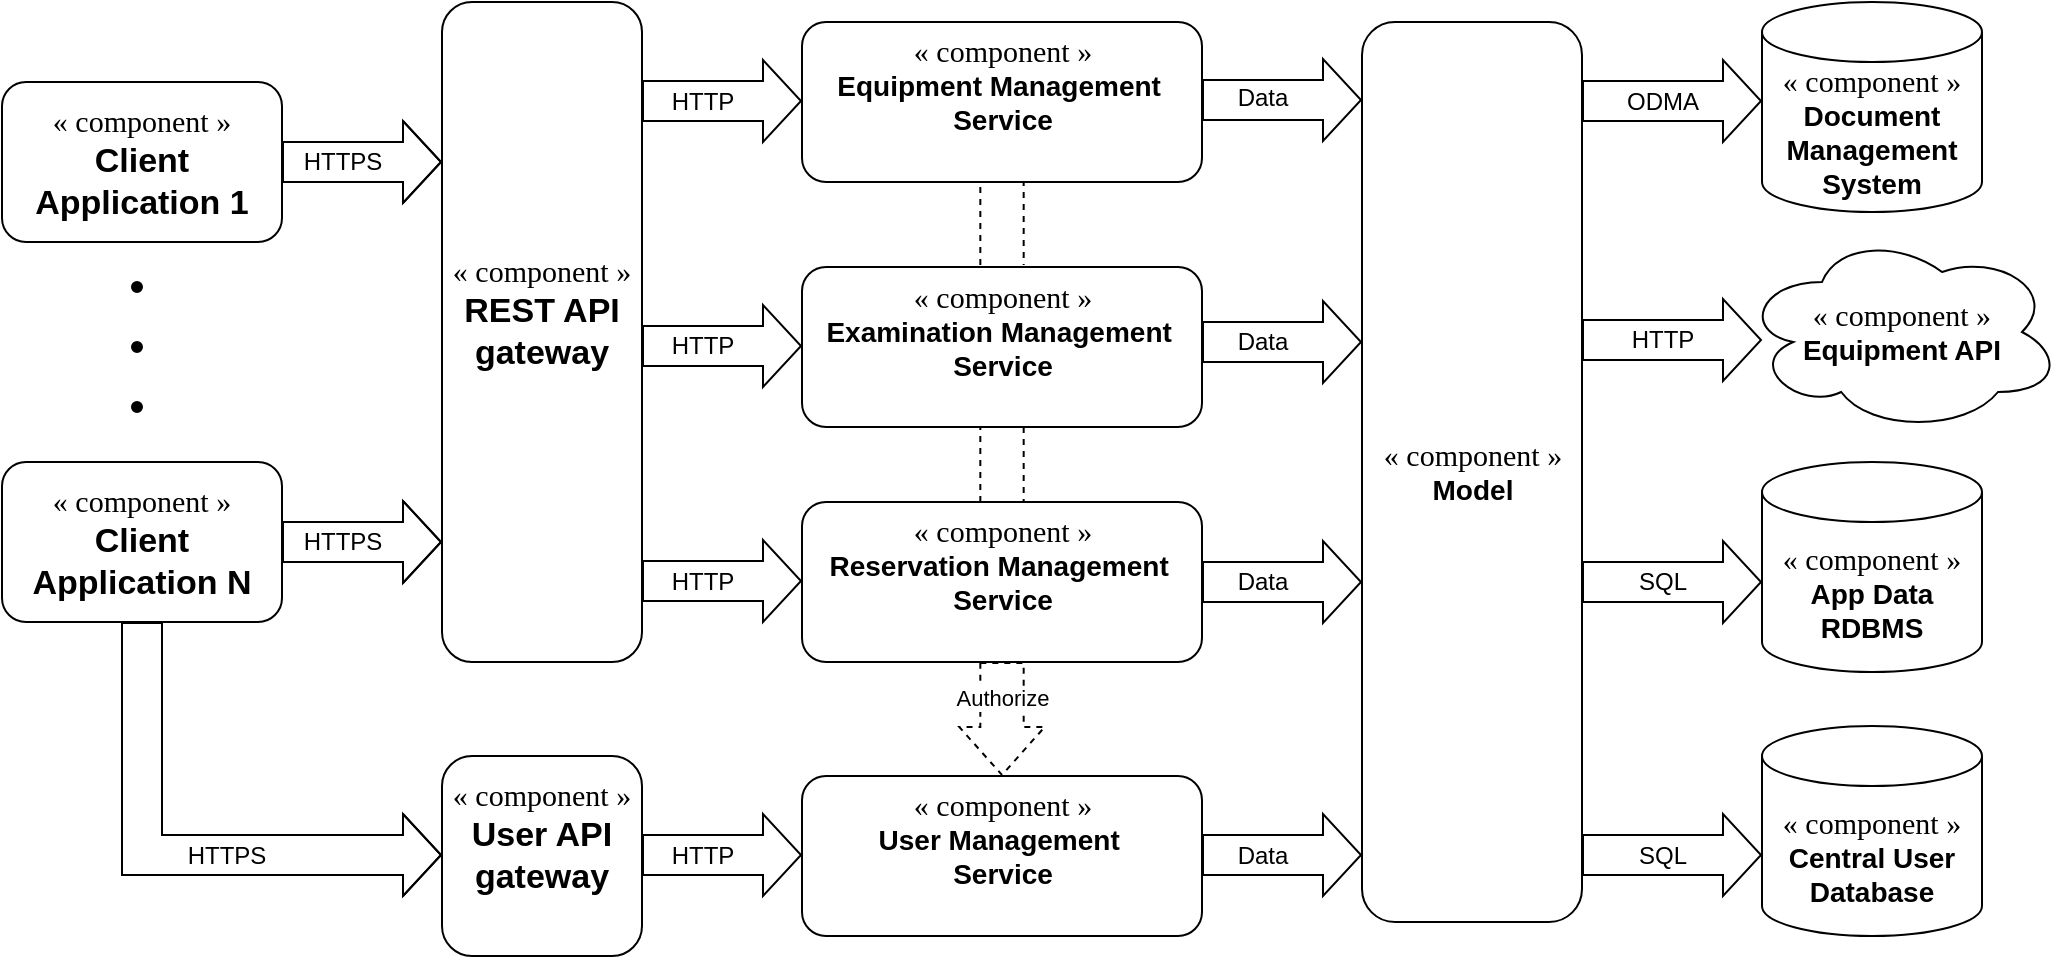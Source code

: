 <mxfile version="13.9.9" type="device"><diagram id="E6fE1Z5m_jugtNpHPAVi" name="Page-1"><mxGraphModel dx="1422" dy="794" grid="1" gridSize="10" guides="1" tooltips="1" connect="1" arrows="1" fold="1" page="1" pageScale="1" pageWidth="827" pageHeight="1169" math="0" shadow="0"><root><mxCell id="0"/><mxCell id="1" parent="0"/><mxCell id="DBr3uY2wU5K_tfGCfMpf-1" style="edgeStyle=orthogonalEdgeStyle;rounded=0;orthogonalLoop=1;jettySize=auto;html=1;fontSize=17;shape=flexArrow;targetPerimeterSpacing=0;width=20;endSize=6;exitX=1;exitY=0.5;exitDx=0;exitDy=0;entryX=0;entryY=0.5;entryDx=0;entryDy=0;" parent="1" source="DBr3uY2wU5K_tfGCfMpf-3" edge="1"><mxGeometry relative="1" as="geometry"><mxPoint x="240" y="99.96" as="sourcePoint"/><mxPoint x="260" y="100" as="targetPoint"/><Array as="points"><mxPoint x="210" y="100"/><mxPoint x="210" y="100"/></Array></mxGeometry></mxCell><mxCell id="DBr3uY2wU5K_tfGCfMpf-2" value="HTTPS" style="edgeLabel;html=1;align=center;verticalAlign=middle;resizable=0;points=[];fontSize=12;" parent="DBr3uY2wU5K_tfGCfMpf-1" vertex="1" connectable="0"><mxGeometry x="0.368" y="6" relative="1" as="geometry"><mxPoint x="-24.48" y="6" as="offset"/></mxGeometry></mxCell><mxCell id="DBr3uY2wU5K_tfGCfMpf-3" value="" style="rounded=1;whiteSpace=wrap;html=1;" parent="1" vertex="1"><mxGeometry x="40" y="60" width="140" height="80" as="geometry"/></mxCell><mxCell id="DBr3uY2wU5K_tfGCfMpf-4" value="&lt;font&gt;&lt;font style=&quot;font-size: 17px&quot;&gt;&lt;span style=&quot;font-family: &amp;#34;garamond&amp;#34; ; font-size: 15px&quot;&gt;«&amp;nbsp;&lt;/span&gt;&lt;font style=&quot;font-family: &amp;#34;garamond&amp;#34; ; font-size: 15px&quot;&gt;component&amp;nbsp;&lt;/font&gt;&lt;span style=&quot;font-family: &amp;#34;garamond&amp;#34; ; font-size: 15px&quot;&gt;»&lt;/span&gt;&lt;br&gt;&lt;b&gt;Client Application&amp;nbsp;&lt;/b&gt;&lt;/font&gt;&lt;b&gt;1&lt;/b&gt;&lt;br style=&quot;font-size: 17px&quot;&gt;&lt;/font&gt;" style="text;html=1;strokeColor=none;fillColor=none;align=center;verticalAlign=middle;whiteSpace=wrap;rounded=0;rotation=0;fontSize=17;" parent="1" vertex="1"><mxGeometry x="50" y="80" width="120" height="40" as="geometry"/></mxCell><mxCell id="DBr3uY2wU5K_tfGCfMpf-8" value="" style="rounded=1;whiteSpace=wrap;html=1;" parent="1" vertex="1"><mxGeometry x="260" y="20" width="100" height="330" as="geometry"/></mxCell><mxCell id="DBr3uY2wU5K_tfGCfMpf-9" value="&lt;font&gt;&lt;font style=&quot;font-size: 17px&quot;&gt;&lt;span style=&quot;font-family: &amp;#34;garamond&amp;#34; ; font-size: 15px&quot;&gt;«&amp;nbsp;&lt;/span&gt;&lt;font style=&quot;font-family: &amp;#34;garamond&amp;#34; ; font-size: 15px&quot;&gt;component&amp;nbsp;&lt;/font&gt;&lt;span style=&quot;font-family: &amp;#34;garamond&amp;#34; ; font-size: 15px&quot;&gt;»&lt;/span&gt;&lt;br&gt;&lt;b&gt;REST API gateway&lt;/b&gt;&lt;/font&gt;&lt;br style=&quot;font-size: 17px&quot;&gt;&lt;/font&gt;" style="text;html=1;strokeColor=none;fillColor=none;align=center;verticalAlign=middle;whiteSpace=wrap;rounded=0;rotation=0;fontSize=17;" parent="1" vertex="1"><mxGeometry x="260" y="155" width="100" height="40" as="geometry"/></mxCell><mxCell id="DBr3uY2wU5K_tfGCfMpf-15" style="edgeStyle=orthogonalEdgeStyle;rounded=0;orthogonalLoop=1;jettySize=auto;html=1;fontSize=17;shape=flexArrow;targetPerimeterSpacing=0;width=20;endSize=6;exitX=1;exitY=0.5;exitDx=0;exitDy=0;entryX=0;entryY=0.5;entryDx=0;entryDy=0;" parent="1" source="DBr3uY2wU5K_tfGCfMpf-17" edge="1"><mxGeometry relative="1" as="geometry"><mxPoint x="240" y="289.96" as="sourcePoint"/><mxPoint x="260" y="290" as="targetPoint"/><Array as="points"><mxPoint x="210" y="290"/><mxPoint x="210" y="290"/></Array></mxGeometry></mxCell><mxCell id="DBr3uY2wU5K_tfGCfMpf-16" value="HTTPS" style="edgeLabel;html=1;align=center;verticalAlign=middle;resizable=0;points=[];fontSize=12;" parent="DBr3uY2wU5K_tfGCfMpf-15" vertex="1" connectable="0"><mxGeometry x="0.368" y="6" relative="1" as="geometry"><mxPoint x="-24.48" y="6" as="offset"/></mxGeometry></mxCell><mxCell id="DBr3uY2wU5K_tfGCfMpf-17" value="" style="rounded=1;whiteSpace=wrap;html=1;" parent="1" vertex="1"><mxGeometry x="40" y="250" width="140" height="80" as="geometry"/></mxCell><mxCell id="DBr3uY2wU5K_tfGCfMpf-18" value="&lt;font&gt;&lt;font style=&quot;font-size: 17px&quot;&gt;&lt;span style=&quot;font-family: &amp;#34;garamond&amp;#34; ; font-size: 15px&quot;&gt;«&amp;nbsp;&lt;/span&gt;&lt;font style=&quot;font-family: &amp;#34;garamond&amp;#34; ; font-size: 15px&quot;&gt;component&amp;nbsp;&lt;/font&gt;&lt;span style=&quot;font-family: &amp;#34;garamond&amp;#34; ; font-size: 15px&quot;&gt;»&lt;/span&gt;&lt;br&gt;&lt;b&gt;Client Application&amp;nbsp;&lt;/b&gt;&lt;/font&gt;&lt;b&gt;N&lt;/b&gt;&lt;br style=&quot;font-size: 17px&quot;&gt;&lt;/font&gt;" style="text;html=1;strokeColor=none;fillColor=none;align=center;verticalAlign=middle;whiteSpace=wrap;rounded=0;rotation=0;fontSize=17;" parent="1" vertex="1"><mxGeometry x="50" y="270" width="120" height="40" as="geometry"/></mxCell><mxCell id="DBr3uY2wU5K_tfGCfMpf-24" value="" style="ellipse;html=1;aspect=fixed;labelBackgroundColor=#000000;fillColor=#000000;" parent="1" vertex="1"><mxGeometry x="105" y="220" width="5" height="5" as="geometry"/></mxCell><mxCell id="DBr3uY2wU5K_tfGCfMpf-28" value="" style="ellipse;html=1;aspect=fixed;labelBackgroundColor=#000000;fillColor=#000000;" parent="1" vertex="1"><mxGeometry x="105" y="190" width="5" height="5" as="geometry"/></mxCell><mxCell id="DBr3uY2wU5K_tfGCfMpf-29" value="" style="ellipse;html=1;aspect=fixed;labelBackgroundColor=#000000;fillColor=#000000;" parent="1" vertex="1"><mxGeometry x="105" y="160" width="5" height="5" as="geometry"/></mxCell><mxCell id="_10oNObDBICrMxKRUGkf-12" style="edgeStyle=orthogonalEdgeStyle;shape=flexArrow;rounded=0;orthogonalLoop=1;jettySize=auto;html=1;exitX=0.5;exitY=1;exitDx=0;exitDy=0;entryX=0.5;entryY=0;entryDx=0;entryDy=0;dashed=1;width=21.667;endSize=7.667;" edge="1" parent="1" source="DBr3uY2wU5K_tfGCfMpf-30" target="DBr3uY2wU5K_tfGCfMpf-54"><mxGeometry relative="1" as="geometry"><mxPoint x="540" y="367" as="sourcePoint"/></mxGeometry></mxCell><mxCell id="_10oNObDBICrMxKRUGkf-13" value="Authorize" style="edgeLabel;html=1;align=center;verticalAlign=middle;resizable=0;points=[];" vertex="1" connectable="0" parent="_10oNObDBICrMxKRUGkf-12"><mxGeometry x="-0.189" y="-3" relative="1" as="geometry"><mxPoint x="3" y="-5" as="offset"/></mxGeometry></mxCell><mxCell id="DBr3uY2wU5K_tfGCfMpf-30" value="&lt;font face=&quot;Garamond&quot;&gt;&lt;font style=&quot;font-size: 15px&quot;&gt;« &lt;font style=&quot;font-size: 15px&quot;&gt;component &lt;/font&gt;»&lt;/font&gt;&lt;br&gt;&lt;/font&gt;&lt;b style=&quot;font-size: 14px&quot;&gt;&lt;span&gt;Reservation Management&amp;nbsp;&lt;/span&gt;&lt;br&gt;&lt;span&gt;Service&lt;/span&gt;&lt;br&gt;&lt;br&gt;&lt;/b&gt;" style="html=1;dropTarget=0;fontSize=12;rounded=1;" parent="1" vertex="1"><mxGeometry x="440" y="270" width="200" height="80" as="geometry"/></mxCell><mxCell id="_10oNObDBICrMxKRUGkf-17" style="edgeStyle=orthogonalEdgeStyle;shape=link;rounded=0;orthogonalLoop=1;jettySize=auto;html=1;exitX=0.5;exitY=1;exitDx=0;exitDy=0;entryX=0.5;entryY=0;entryDx=0;entryDy=0;dashed=1;width=21.667;" edge="1" parent="1"><mxGeometry relative="1" as="geometry"><mxPoint x="540" y="109" as="sourcePoint"/><mxPoint x="540" y="151.5" as="targetPoint"/></mxGeometry></mxCell><mxCell id="DBr3uY2wU5K_tfGCfMpf-35" value="&lt;font face=&quot;Garamond&quot;&gt;&lt;font style=&quot;font-size: 15px&quot;&gt;« &lt;font style=&quot;font-size: 15px&quot;&gt;component &lt;/font&gt;»&lt;/font&gt;&lt;br&gt;&lt;/font&gt;&lt;b style=&quot;font-size: 14px&quot;&gt;&lt;span&gt;Equipment Management&amp;nbsp;&lt;/span&gt;&lt;br&gt;&lt;span&gt;Service&lt;/span&gt;&lt;br&gt;&lt;br&gt;&lt;/b&gt;" style="html=1;dropTarget=0;fontSize=12;rounded=1;" parent="1" vertex="1"><mxGeometry x="440" y="30" width="200" height="80" as="geometry"/></mxCell><mxCell id="DBr3uY2wU5K_tfGCfMpf-38" style="edgeStyle=orthogonalEdgeStyle;rounded=0;orthogonalLoop=1;jettySize=auto;html=1;fontSize=17;shape=flexArrow;targetPerimeterSpacing=0;width=20;endSize=6;exitX=1;exitY=0.5;exitDx=0;exitDy=0;entryX=0;entryY=0.5;entryDx=0;entryDy=0;" parent="1" edge="1"><mxGeometry relative="1" as="geometry"><mxPoint x="360" y="309.5" as="sourcePoint"/><mxPoint x="440" y="309.5" as="targetPoint"/><Array as="points"><mxPoint x="440" y="309.5"/></Array></mxGeometry></mxCell><mxCell id="DBr3uY2wU5K_tfGCfMpf-39" value="HTTP" style="edgeLabel;html=1;align=center;verticalAlign=middle;resizable=0;points=[];fontSize=12;" parent="DBr3uY2wU5K_tfGCfMpf-38" vertex="1" connectable="0"><mxGeometry x="0.368" y="6" relative="1" as="geometry"><mxPoint x="-24.48" y="6" as="offset"/></mxGeometry></mxCell><mxCell id="DBr3uY2wU5K_tfGCfMpf-40" style="edgeStyle=orthogonalEdgeStyle;rounded=0;orthogonalLoop=1;jettySize=auto;html=1;fontSize=17;shape=flexArrow;targetPerimeterSpacing=0;width=20;endSize=6;exitX=1;exitY=0.5;exitDx=0;exitDy=0;entryX=0;entryY=0.5;entryDx=0;entryDy=0;" parent="1" edge="1"><mxGeometry relative="1" as="geometry"><mxPoint x="360" y="69.5" as="sourcePoint"/><mxPoint x="440" y="69.5" as="targetPoint"/><Array as="points"><mxPoint x="440" y="69.5"/></Array></mxGeometry></mxCell><mxCell id="DBr3uY2wU5K_tfGCfMpf-41" value="HTTP" style="edgeLabel;html=1;align=center;verticalAlign=middle;resizable=0;points=[];fontSize=12;" parent="DBr3uY2wU5K_tfGCfMpf-40" vertex="1" connectable="0"><mxGeometry x="0.368" y="6" relative="1" as="geometry"><mxPoint x="-24.48" y="6" as="offset"/></mxGeometry></mxCell><mxCell id="DBr3uY2wU5K_tfGCfMpf-42" style="edgeStyle=orthogonalEdgeStyle;rounded=0;orthogonalLoop=1;jettySize=auto;html=1;fontSize=17;shape=flexArrow;targetPerimeterSpacing=0;width=20;endSize=6;exitX=1;exitY=0.5;exitDx=0;exitDy=0;entryX=0;entryY=0.5;entryDx=0;entryDy=0;" parent="1" edge="1"><mxGeometry relative="1" as="geometry"><mxPoint x="360" y="192" as="sourcePoint"/><mxPoint x="440" y="192" as="targetPoint"/><Array as="points"><mxPoint x="440" y="192"/></Array></mxGeometry></mxCell><mxCell id="DBr3uY2wU5K_tfGCfMpf-43" value="HTTP" style="edgeLabel;html=1;align=center;verticalAlign=middle;resizable=0;points=[];fontSize=12;" parent="DBr3uY2wU5K_tfGCfMpf-42" vertex="1" connectable="0"><mxGeometry x="0.368" y="6" relative="1" as="geometry"><mxPoint x="-24.48" y="6" as="offset"/></mxGeometry></mxCell><mxCell id="_10oNObDBICrMxKRUGkf-20" style="edgeStyle=orthogonalEdgeStyle;shape=link;rounded=0;orthogonalLoop=1;jettySize=auto;html=1;exitX=0.5;exitY=1;exitDx=0;exitDy=0;entryX=0.5;entryY=0;entryDx=0;entryDy=0;dashed=1;width=21.667;" edge="1" parent="1" source="DBr3uY2wU5K_tfGCfMpf-44" target="DBr3uY2wU5K_tfGCfMpf-30"><mxGeometry relative="1" as="geometry"/></mxCell><mxCell id="DBr3uY2wU5K_tfGCfMpf-44" value="&lt;font face=&quot;Garamond&quot;&gt;&lt;font style=&quot;font-size: 15px&quot;&gt;« &lt;font style=&quot;font-size: 15px&quot;&gt;component &lt;/font&gt;»&lt;/font&gt;&lt;br&gt;&lt;/font&gt;&lt;b style=&quot;font-size: 14px&quot;&gt;&lt;span&gt;Examination Management&amp;nbsp;&lt;/span&gt;&lt;br&gt;&lt;span&gt;Service&lt;/span&gt;&lt;br&gt;&lt;br&gt;&lt;/b&gt;" style="html=1;dropTarget=0;fontSize=12;rounded=1;" parent="1" vertex="1"><mxGeometry x="440" y="152.5" width="200" height="80" as="geometry"/></mxCell><mxCell id="DBr3uY2wU5K_tfGCfMpf-45" value="" style="rounded=1;whiteSpace=wrap;html=1;" parent="1" vertex="1"><mxGeometry x="260" y="397" width="100" height="100" as="geometry"/></mxCell><mxCell id="DBr3uY2wU5K_tfGCfMpf-47" value="&lt;font&gt;&lt;font style=&quot;font-size: 17px&quot;&gt;&lt;span style=&quot;font-family: &amp;#34;garamond&amp;#34; ; font-size: 15px&quot;&gt;«&amp;nbsp;&lt;/span&gt;&lt;font style=&quot;font-family: &amp;#34;garamond&amp;#34; ; font-size: 15px&quot;&gt;component&amp;nbsp;&lt;/font&gt;&lt;span style=&quot;font-family: &amp;#34;garamond&amp;#34; ; font-size: 15px&quot;&gt;»&lt;/span&gt;&lt;br&gt;&lt;b&gt;User API gateway&lt;/b&gt;&lt;/font&gt;&lt;br style=&quot;font-size: 17px&quot;&gt;&lt;/font&gt;" style="text;html=1;strokeColor=none;fillColor=none;align=center;verticalAlign=middle;whiteSpace=wrap;rounded=0;rotation=0;fontSize=17;" parent="1" vertex="1"><mxGeometry x="260" y="417" width="100" height="40" as="geometry"/></mxCell><mxCell id="DBr3uY2wU5K_tfGCfMpf-54" value="&lt;font face=&quot;Garamond&quot;&gt;&lt;font style=&quot;font-size: 15px&quot;&gt;« &lt;font style=&quot;font-size: 15px&quot;&gt;component &lt;/font&gt;»&lt;/font&gt;&lt;br&gt;&lt;/font&gt;&lt;b style=&quot;font-size: 14px&quot;&gt;&lt;span&gt;User Management&amp;nbsp;&lt;/span&gt;&lt;br&gt;&lt;span&gt;Service&lt;/span&gt;&lt;br&gt;&lt;br&gt;&lt;/b&gt;" style="html=1;dropTarget=0;fontSize=12;rounded=1;" parent="1" vertex="1"><mxGeometry x="440" y="407" width="200" height="80" as="geometry"/></mxCell><mxCell id="DBr3uY2wU5K_tfGCfMpf-55" style="edgeStyle=orthogonalEdgeStyle;rounded=0;orthogonalLoop=1;jettySize=auto;html=1;fontSize=17;shape=flexArrow;targetPerimeterSpacing=0;width=20;endSize=6;exitX=1;exitY=0.5;exitDx=0;exitDy=0;entryX=0;entryY=0.5;entryDx=0;entryDy=0;" parent="1" edge="1"><mxGeometry relative="1" as="geometry"><mxPoint x="360" y="446.5" as="sourcePoint"/><mxPoint x="440" y="446.5" as="targetPoint"/><Array as="points"><mxPoint x="440" y="446.5"/></Array></mxGeometry></mxCell><mxCell id="DBr3uY2wU5K_tfGCfMpf-56" value="HTTP" style="edgeLabel;html=1;align=center;verticalAlign=middle;resizable=0;points=[];fontSize=12;" parent="DBr3uY2wU5K_tfGCfMpf-55" vertex="1" connectable="0"><mxGeometry x="0.368" y="6" relative="1" as="geometry"><mxPoint x="-24.48" y="6" as="offset"/></mxGeometry></mxCell><mxCell id="DBr3uY2wU5K_tfGCfMpf-57" value="&lt;font face=&quot;Garamond&quot;&gt;&lt;font style=&quot;font-size: 15px&quot;&gt;«&amp;nbsp;component&amp;nbsp;»&lt;/font&gt;&lt;br&gt;&lt;/font&gt;&lt;b style=&quot;font-size: 14px&quot;&gt;Model&lt;br&gt;&lt;/b&gt;" style="html=1;dropTarget=0;fontSize=12;rounded=1;" parent="1" vertex="1"><mxGeometry x="720" y="30" width="110" height="450" as="geometry"/></mxCell><mxCell id="DBr3uY2wU5K_tfGCfMpf-58" style="edgeStyle=orthogonalEdgeStyle;rounded=0;orthogonalLoop=1;jettySize=auto;html=1;fontSize=17;shape=flexArrow;targetPerimeterSpacing=0;width=20;endSize=6;exitX=1;exitY=0.5;exitDx=0;exitDy=0;entryX=0;entryY=0.5;entryDx=0;entryDy=0;" parent="1" edge="1"><mxGeometry relative="1" as="geometry"><mxPoint x="640" y="69" as="sourcePoint"/><mxPoint x="720" y="69" as="targetPoint"/><Array as="points"><mxPoint x="720" y="69"/></Array></mxGeometry></mxCell><mxCell id="DBr3uY2wU5K_tfGCfMpf-59" value="Data" style="edgeLabel;html=1;align=center;verticalAlign=middle;resizable=0;points=[];fontSize=12;" parent="DBr3uY2wU5K_tfGCfMpf-58" vertex="1" connectable="0"><mxGeometry x="0.368" y="6" relative="1" as="geometry"><mxPoint x="-24.48" y="5" as="offset"/></mxGeometry></mxCell><mxCell id="DBr3uY2wU5K_tfGCfMpf-60" style="edgeStyle=orthogonalEdgeStyle;rounded=0;orthogonalLoop=1;jettySize=auto;html=1;fontSize=17;shape=flexArrow;targetPerimeterSpacing=0;width=20;endSize=6;exitX=1;exitY=0.5;exitDx=0;exitDy=0;entryX=0;entryY=0.5;entryDx=0;entryDy=0;" parent="1" edge="1"><mxGeometry relative="1" as="geometry"><mxPoint x="640" y="190" as="sourcePoint"/><mxPoint x="720" y="190" as="targetPoint"/><Array as="points"><mxPoint x="720" y="190"/></Array></mxGeometry></mxCell><mxCell id="DBr3uY2wU5K_tfGCfMpf-61" value="Data" style="edgeLabel;html=1;align=center;verticalAlign=middle;resizable=0;points=[];fontSize=12;" parent="DBr3uY2wU5K_tfGCfMpf-60" vertex="1" connectable="0"><mxGeometry x="0.368" y="6" relative="1" as="geometry"><mxPoint x="-24.48" y="6" as="offset"/></mxGeometry></mxCell><mxCell id="DBr3uY2wU5K_tfGCfMpf-62" value="&lt;font face=&quot;Garamond&quot;&gt;&lt;font style=&quot;font-size: 15px&quot;&gt;«&amp;nbsp;component&amp;nbsp;»&lt;/font&gt;&lt;br&gt;&lt;/font&gt;&lt;b style=&quot;font-size: 14px&quot;&gt;Document Management System&lt;/b&gt;" style="shape=cylinder3;whiteSpace=wrap;html=1;boundedLbl=1;backgroundOutline=1;size=15;fontSize=12;" parent="1" vertex="1"><mxGeometry x="920" y="20" width="110" height="105" as="geometry"/></mxCell><mxCell id="DBr3uY2wU5K_tfGCfMpf-68" value="&lt;font face=&quot;Garamond&quot;&gt;&lt;font style=&quot;font-size: 15px&quot;&gt;«&amp;nbsp;component&amp;nbsp;»&lt;/font&gt;&lt;br&gt;&lt;/font&gt;&lt;b style=&quot;font-size: 14px&quot;&gt;Equipment API&lt;/b&gt;" style="ellipse;shape=cloud;whiteSpace=wrap;html=1;" parent="1" vertex="1"><mxGeometry x="910" y="135" width="160" height="100" as="geometry"/></mxCell><mxCell id="DBr3uY2wU5K_tfGCfMpf-69" value="&lt;font face=&quot;Garamond&quot;&gt;&lt;font style=&quot;font-size: 15px&quot;&gt;«&amp;nbsp;component&amp;nbsp;»&lt;/font&gt;&lt;br&gt;&lt;/font&gt;&lt;b style=&quot;font-size: 14px&quot;&gt;App Data RDBMS&lt;/b&gt;" style="shape=cylinder3;whiteSpace=wrap;html=1;boundedLbl=1;backgroundOutline=1;size=15;fontSize=12;" parent="1" vertex="1"><mxGeometry x="920" y="250" width="110" height="105" as="geometry"/></mxCell><mxCell id="DBr3uY2wU5K_tfGCfMpf-70" value="&lt;font face=&quot;Garamond&quot;&gt;&lt;font style=&quot;font-size: 15px&quot;&gt;«&amp;nbsp;component&amp;nbsp;»&lt;/font&gt;&lt;br&gt;&lt;/font&gt;&lt;b style=&quot;font-size: 14px&quot;&gt;Central User Database&lt;/b&gt;" style="shape=cylinder3;whiteSpace=wrap;html=1;boundedLbl=1;backgroundOutline=1;size=15;fontSize=12;" parent="1" vertex="1"><mxGeometry x="920" y="382" width="110" height="105" as="geometry"/></mxCell><mxCell id="DBr3uY2wU5K_tfGCfMpf-72" style="edgeStyle=orthogonalEdgeStyle;rounded=0;orthogonalLoop=1;jettySize=auto;html=1;fontSize=17;shape=flexArrow;targetPerimeterSpacing=0;width=20;endSize=6;exitX=1;exitY=0.5;exitDx=0;exitDy=0;entryX=0;entryY=0.5;entryDx=0;entryDy=0;" parent="1" edge="1"><mxGeometry relative="1" as="geometry"><mxPoint x="640" y="446.5" as="sourcePoint"/><mxPoint x="720" y="446.5" as="targetPoint"/><Array as="points"><mxPoint x="720" y="446.5"/></Array></mxGeometry></mxCell><mxCell id="DBr3uY2wU5K_tfGCfMpf-73" value="Data" style="edgeLabel;html=1;align=center;verticalAlign=middle;resizable=0;points=[];fontSize=12;" parent="DBr3uY2wU5K_tfGCfMpf-72" vertex="1" connectable="0"><mxGeometry x="0.368" y="6" relative="1" as="geometry"><mxPoint x="-24.48" y="6" as="offset"/></mxGeometry></mxCell><mxCell id="DBr3uY2wU5K_tfGCfMpf-88" style="edgeStyle=orthogonalEdgeStyle;rounded=0;orthogonalLoop=1;jettySize=auto;html=1;fontSize=17;shape=flexArrow;targetPerimeterSpacing=0;width=20;endSize=6;entryX=0;entryY=0.5;entryDx=0;entryDy=0;" parent="1" edge="1"><mxGeometry relative="1" as="geometry"><mxPoint x="830" y="310" as="sourcePoint"/><mxPoint x="920" y="310" as="targetPoint"/><Array as="points"/></mxGeometry></mxCell><mxCell id="DBr3uY2wU5K_tfGCfMpf-89" value="SQL" style="edgeLabel;html=1;align=center;verticalAlign=middle;resizable=0;points=[];fontSize=12;" parent="DBr3uY2wU5K_tfGCfMpf-88" vertex="1" connectable="0"><mxGeometry x="0.368" y="6" relative="1" as="geometry"><mxPoint x="-22" y="6" as="offset"/></mxGeometry></mxCell><mxCell id="_10oNObDBICrMxKRUGkf-21" style="edgeStyle=orthogonalEdgeStyle;rounded=0;orthogonalLoop=1;jettySize=auto;html=1;fontSize=17;shape=flexArrow;targetPerimeterSpacing=0;width=20;endSize=6;exitX=0.5;exitY=1;exitDx=0;exitDy=0;entryX=0;entryY=0.5;entryDx=0;entryDy=0;" edge="1" parent="1" source="DBr3uY2wU5K_tfGCfMpf-17"><mxGeometry relative="1" as="geometry"><mxPoint x="180" y="446.5" as="sourcePoint"/><mxPoint x="260" y="446.5" as="targetPoint"/><Array as="points"><mxPoint x="110" y="447"/></Array></mxGeometry></mxCell><mxCell id="_10oNObDBICrMxKRUGkf-22" value="HTTPS" style="edgeLabel;html=1;align=center;verticalAlign=middle;resizable=0;points=[];fontSize=12;" vertex="1" connectable="0" parent="_10oNObDBICrMxKRUGkf-21"><mxGeometry x="0.368" y="6" relative="1" as="geometry"><mxPoint x="-24.48" y="6" as="offset"/></mxGeometry></mxCell><mxCell id="_10oNObDBICrMxKRUGkf-26" style="edgeStyle=orthogonalEdgeStyle;rounded=0;orthogonalLoop=1;jettySize=auto;html=1;fontSize=17;shape=flexArrow;targetPerimeterSpacing=0;width=20;endSize=6;entryX=0;entryY=0.5;entryDx=0;entryDy=0;" edge="1" parent="1"><mxGeometry relative="1" as="geometry"><mxPoint x="830" y="446.5" as="sourcePoint"/><mxPoint x="920" y="446.5" as="targetPoint"/><Array as="points"/></mxGeometry></mxCell><mxCell id="_10oNObDBICrMxKRUGkf-27" value="SQL" style="edgeLabel;html=1;align=center;verticalAlign=middle;resizable=0;points=[];fontSize=12;" vertex="1" connectable="0" parent="_10oNObDBICrMxKRUGkf-26"><mxGeometry x="0.368" y="6" relative="1" as="geometry"><mxPoint x="-22" y="6" as="offset"/></mxGeometry></mxCell><mxCell id="_10oNObDBICrMxKRUGkf-28" style="edgeStyle=orthogonalEdgeStyle;rounded=0;orthogonalLoop=1;jettySize=auto;html=1;fontSize=17;shape=flexArrow;targetPerimeterSpacing=0;width=20;endSize=6;exitX=1;exitY=0.5;exitDx=0;exitDy=0;entryX=0;entryY=0.5;entryDx=0;entryDy=0;" edge="1" parent="1"><mxGeometry relative="1" as="geometry"><mxPoint x="640" y="310" as="sourcePoint"/><mxPoint x="720" y="310" as="targetPoint"/><Array as="points"><mxPoint x="720" y="310"/></Array></mxGeometry></mxCell><mxCell id="_10oNObDBICrMxKRUGkf-29" value="Data" style="edgeLabel;html=1;align=center;verticalAlign=middle;resizable=0;points=[];fontSize=12;" vertex="1" connectable="0" parent="_10oNObDBICrMxKRUGkf-28"><mxGeometry x="0.368" y="6" relative="1" as="geometry"><mxPoint x="-24.48" y="6" as="offset"/></mxGeometry></mxCell><mxCell id="_10oNObDBICrMxKRUGkf-30" style="edgeStyle=orthogonalEdgeStyle;rounded=0;orthogonalLoop=1;jettySize=auto;html=1;fontSize=17;shape=flexArrow;targetPerimeterSpacing=0;width=20;endSize=6;entryX=0;entryY=0.5;entryDx=0;entryDy=0;" edge="1" parent="1"><mxGeometry relative="1" as="geometry"><mxPoint x="830" y="69.5" as="sourcePoint"/><mxPoint x="920" y="69.5" as="targetPoint"/><Array as="points"/></mxGeometry></mxCell><mxCell id="_10oNObDBICrMxKRUGkf-31" value="ODMA" style="edgeLabel;html=1;align=center;verticalAlign=middle;resizable=0;points=[];fontSize=12;" vertex="1" connectable="0" parent="_10oNObDBICrMxKRUGkf-30"><mxGeometry x="0.368" y="6" relative="1" as="geometry"><mxPoint x="-22" y="6" as="offset"/></mxGeometry></mxCell><mxCell id="_10oNObDBICrMxKRUGkf-32" style="edgeStyle=orthogonalEdgeStyle;rounded=0;orthogonalLoop=1;jettySize=auto;html=1;fontSize=17;shape=flexArrow;targetPerimeterSpacing=0;width=20;endSize=6;entryX=0;entryY=0.5;entryDx=0;entryDy=0;" edge="1" parent="1"><mxGeometry relative="1" as="geometry"><mxPoint x="830" y="189" as="sourcePoint"/><mxPoint x="920" y="189" as="targetPoint"/><Array as="points"/></mxGeometry></mxCell><mxCell id="_10oNObDBICrMxKRUGkf-33" value="HTTP" style="edgeLabel;html=1;align=center;verticalAlign=middle;resizable=0;points=[];fontSize=12;" vertex="1" connectable="0" parent="_10oNObDBICrMxKRUGkf-32"><mxGeometry x="0.368" y="6" relative="1" as="geometry"><mxPoint x="-22" y="6" as="offset"/></mxGeometry></mxCell></root></mxGraphModel></diagram></mxfile>
